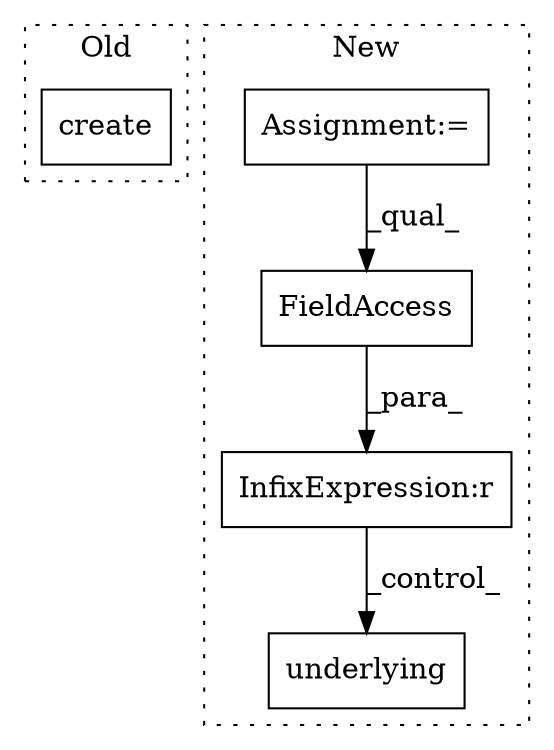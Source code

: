 digraph G {
subgraph cluster0 {
1 [label="create" a="32" s="6498" l="8" shape="box"];
label = "Old";
style="dotted";
}
subgraph cluster1 {
2 [label="underlying" a="32" s="6845" l="12" shape="box"];
3 [label="InfixExpression:r" a="27" s="6604" l="4" shape="box"];
4 [label="FieldAccess" a="22" s="6608" l="21" shape="box"];
5 [label="Assignment:=" a="7" s="5208" l="16" shape="box"];
label = "New";
style="dotted";
}
3 -> 2 [label="_control_"];
4 -> 3 [label="_para_"];
5 -> 4 [label="_qual_"];
}